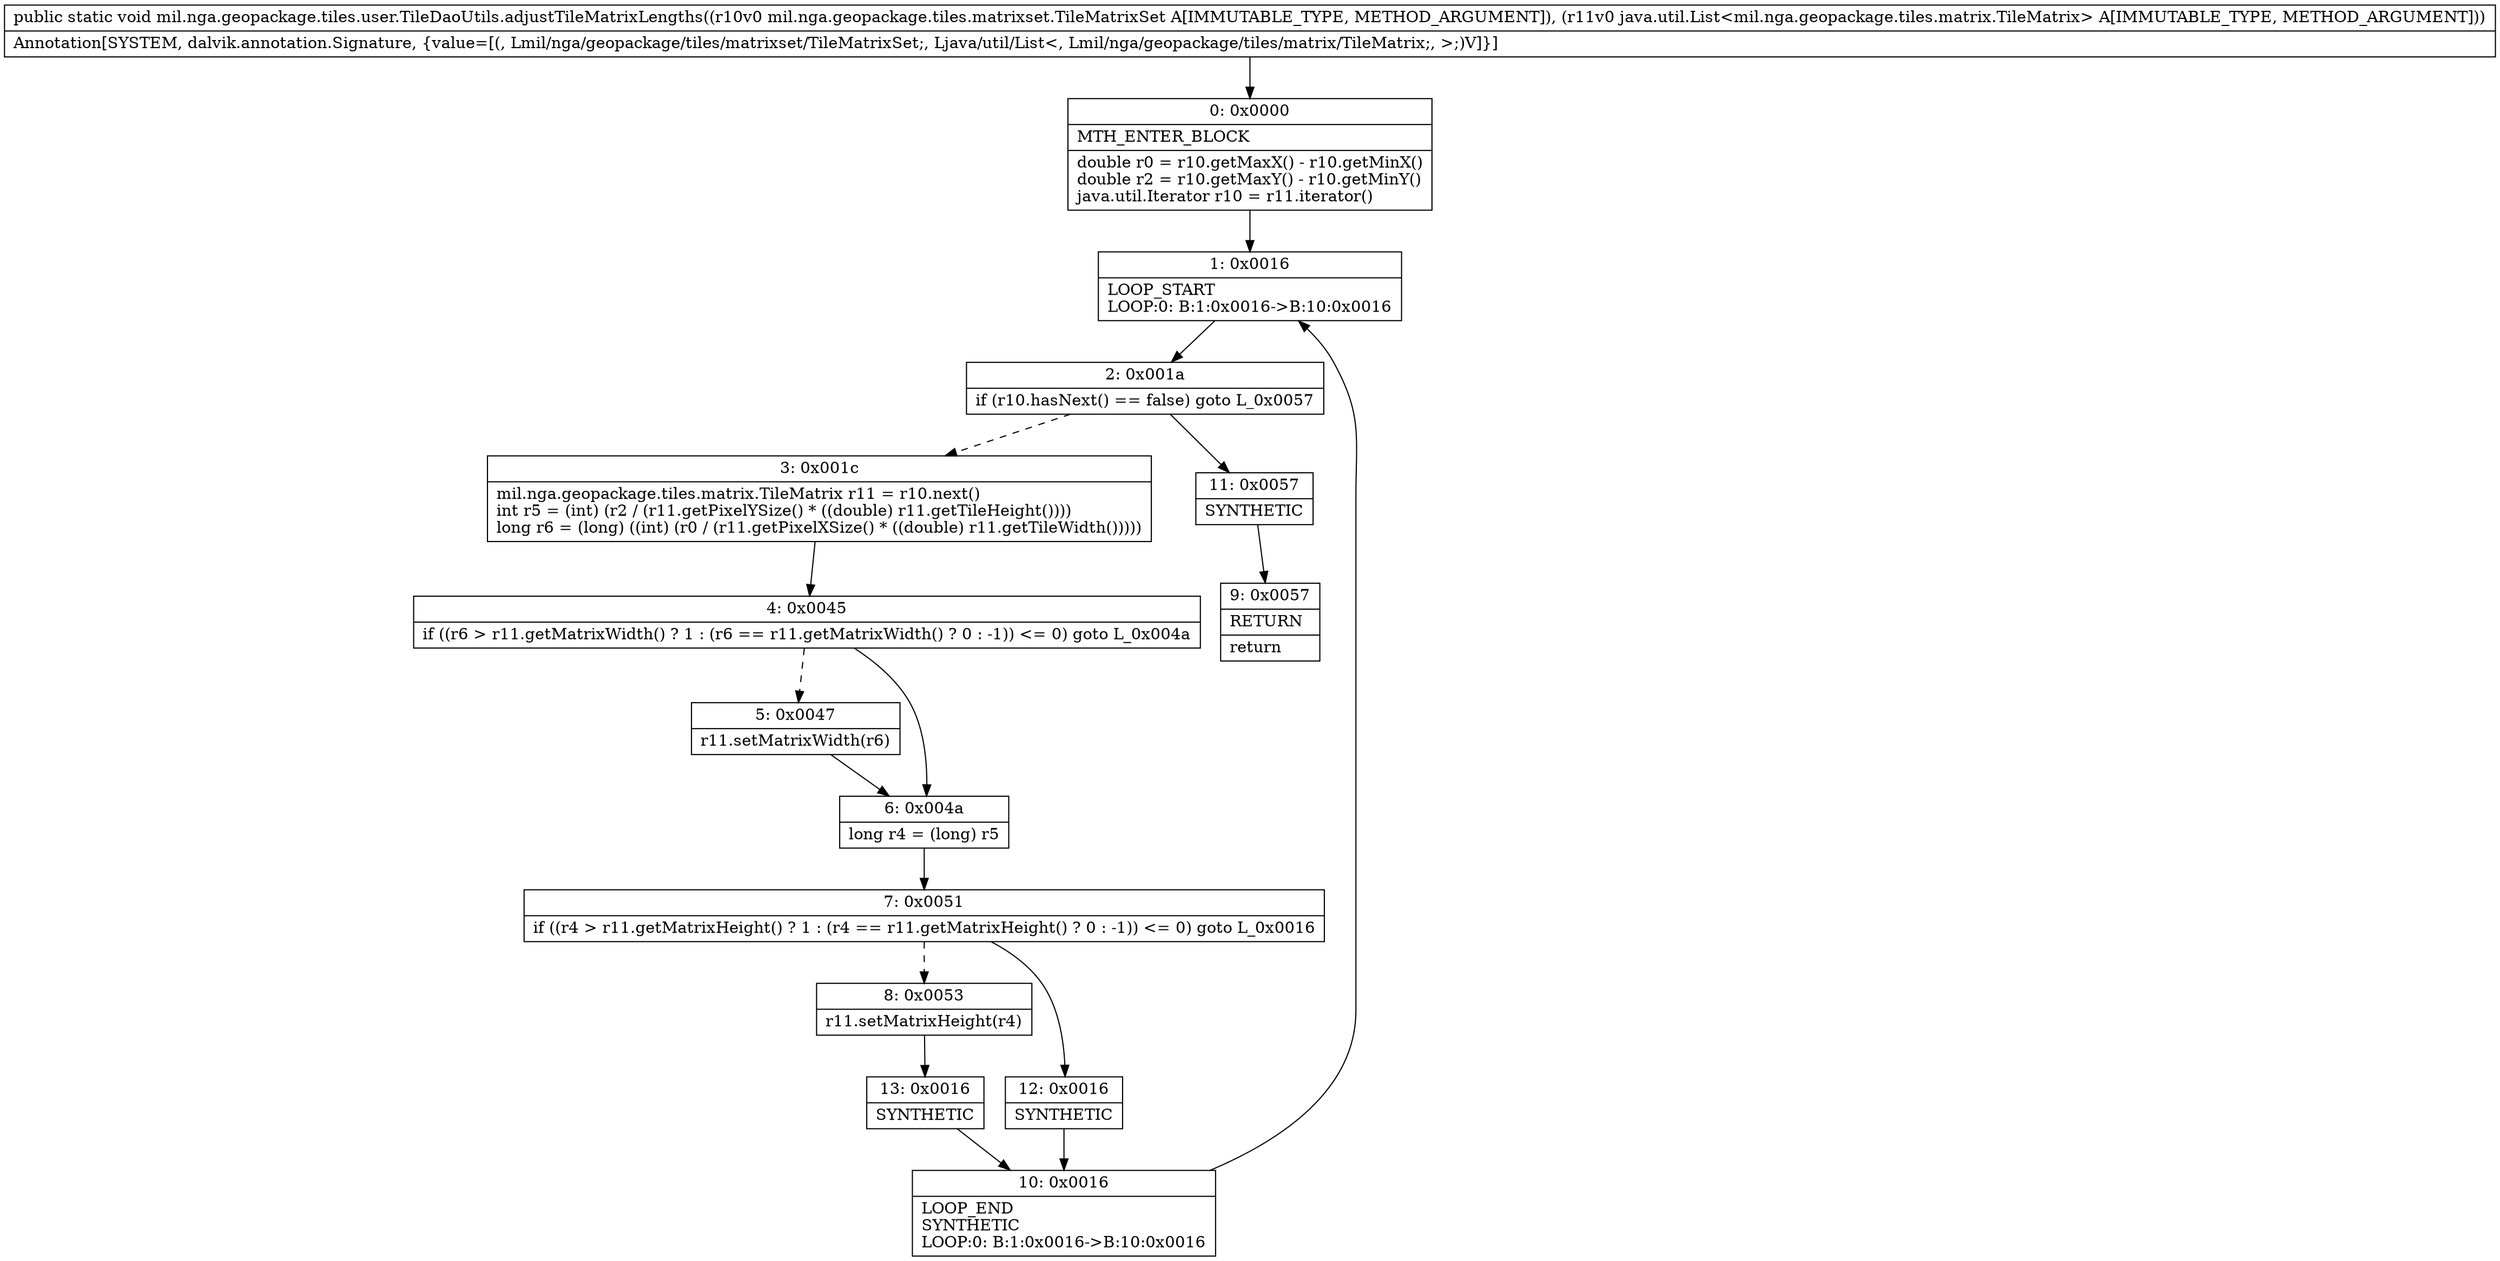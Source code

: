 digraph "CFG formil.nga.geopackage.tiles.user.TileDaoUtils.adjustTileMatrixLengths(Lmil\/nga\/geopackage\/tiles\/matrixset\/TileMatrixSet;Ljava\/util\/List;)V" {
Node_0 [shape=record,label="{0\:\ 0x0000|MTH_ENTER_BLOCK\l|double r0 = r10.getMaxX() \- r10.getMinX()\ldouble r2 = r10.getMaxY() \- r10.getMinY()\ljava.util.Iterator r10 = r11.iterator()\l}"];
Node_1 [shape=record,label="{1\:\ 0x0016|LOOP_START\lLOOP:0: B:1:0x0016\-\>B:10:0x0016\l}"];
Node_2 [shape=record,label="{2\:\ 0x001a|if (r10.hasNext() == false) goto L_0x0057\l}"];
Node_3 [shape=record,label="{3\:\ 0x001c|mil.nga.geopackage.tiles.matrix.TileMatrix r11 = r10.next()\lint r5 = (int) (r2 \/ (r11.getPixelYSize() * ((double) r11.getTileHeight())))\llong r6 = (long) ((int) (r0 \/ (r11.getPixelXSize() * ((double) r11.getTileWidth()))))\l}"];
Node_4 [shape=record,label="{4\:\ 0x0045|if ((r6 \> r11.getMatrixWidth() ? 1 : (r6 == r11.getMatrixWidth() ? 0 : \-1)) \<= 0) goto L_0x004a\l}"];
Node_5 [shape=record,label="{5\:\ 0x0047|r11.setMatrixWidth(r6)\l}"];
Node_6 [shape=record,label="{6\:\ 0x004a|long r4 = (long) r5\l}"];
Node_7 [shape=record,label="{7\:\ 0x0051|if ((r4 \> r11.getMatrixHeight() ? 1 : (r4 == r11.getMatrixHeight() ? 0 : \-1)) \<= 0) goto L_0x0016\l}"];
Node_8 [shape=record,label="{8\:\ 0x0053|r11.setMatrixHeight(r4)\l}"];
Node_9 [shape=record,label="{9\:\ 0x0057|RETURN\l|return\l}"];
Node_10 [shape=record,label="{10\:\ 0x0016|LOOP_END\lSYNTHETIC\lLOOP:0: B:1:0x0016\-\>B:10:0x0016\l}"];
Node_11 [shape=record,label="{11\:\ 0x0057|SYNTHETIC\l}"];
Node_12 [shape=record,label="{12\:\ 0x0016|SYNTHETIC\l}"];
Node_13 [shape=record,label="{13\:\ 0x0016|SYNTHETIC\l}"];
MethodNode[shape=record,label="{public static void mil.nga.geopackage.tiles.user.TileDaoUtils.adjustTileMatrixLengths((r10v0 mil.nga.geopackage.tiles.matrixset.TileMatrixSet A[IMMUTABLE_TYPE, METHOD_ARGUMENT]), (r11v0 java.util.List\<mil.nga.geopackage.tiles.matrix.TileMatrix\> A[IMMUTABLE_TYPE, METHOD_ARGUMENT]))  | Annotation[SYSTEM, dalvik.annotation.Signature, \{value=[(, Lmil\/nga\/geopackage\/tiles\/matrixset\/TileMatrixSet;, Ljava\/util\/List\<, Lmil\/nga\/geopackage\/tiles\/matrix\/TileMatrix;, \>;)V]\}]\l}"];
MethodNode -> Node_0;
Node_0 -> Node_1;
Node_1 -> Node_2;
Node_2 -> Node_3[style=dashed];
Node_2 -> Node_11;
Node_3 -> Node_4;
Node_4 -> Node_5[style=dashed];
Node_4 -> Node_6;
Node_5 -> Node_6;
Node_6 -> Node_7;
Node_7 -> Node_8[style=dashed];
Node_7 -> Node_12;
Node_8 -> Node_13;
Node_10 -> Node_1;
Node_11 -> Node_9;
Node_12 -> Node_10;
Node_13 -> Node_10;
}

